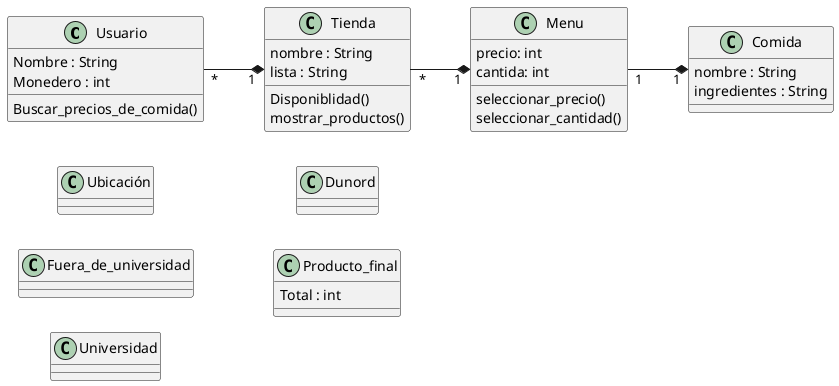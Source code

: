 @startuml
left to right direction
class Usuario {
  Nombre : String
  Monedero : int
  Buscar_precios_de_comida()
}

class Comida {
   nombre : String
   ingredientes : String

}

Class Ubicación {

}

class Fuera_de_universidad{


}

Class Universidad{

}

Class Dunord{

}
class Tienda {
   nombre : String
   lista : String
   Disponiblidad()
   mostrar_productos()
}

class Menu {
   
   precio: int
   cantida: int
   seleccionar_precio()
   seleccionar_cantidad()
}

Class Producto_final{
   Total : int
}

Usuario "*" --*  "1" Tienda
Tienda "*" --*  "1" Menu
Menu "1" --* "1" Comida

@enduml
